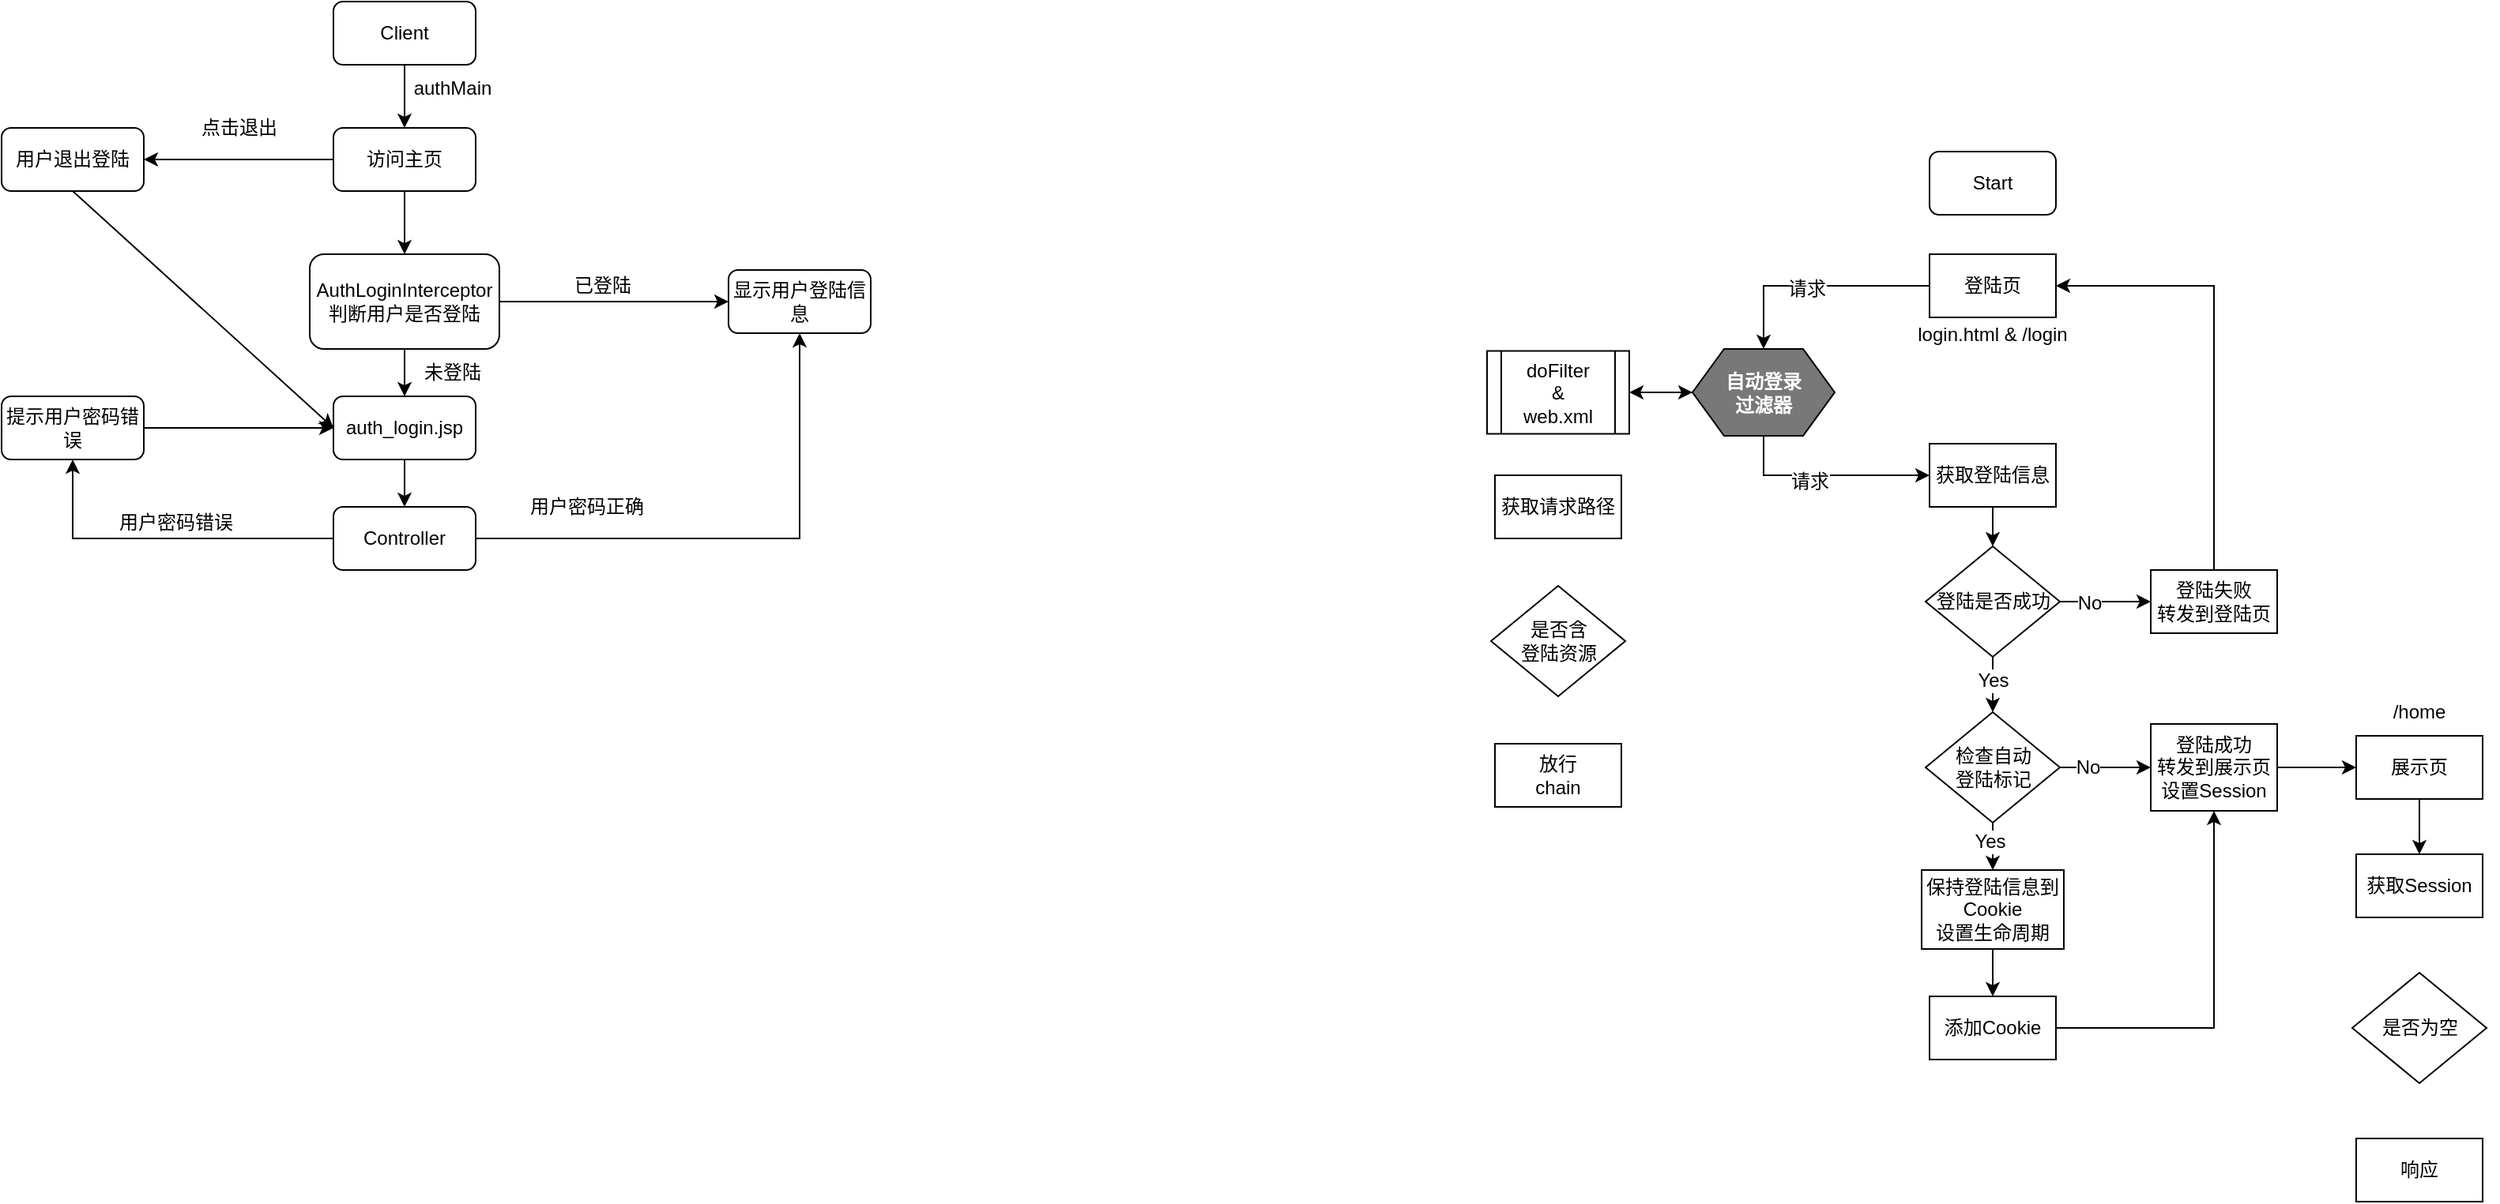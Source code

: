 <mxfile version="21.1.8" type="github">
  <diagram id="HWQkRQDPZLScs4eT8ZIz" name="第 1 页">
    <mxGraphModel dx="1194" dy="537" grid="1" gridSize="10" guides="1" tooltips="1" connect="1" arrows="1" fold="1" page="1" pageScale="1" pageWidth="827" pageHeight="1169" math="0" shadow="0">
      <root>
        <mxCell id="0" />
        <mxCell id="1" parent="0" />
        <mxCell id="-SfgJxCNq3ycuIGkJws--3" style="edgeStyle=orthogonalEdgeStyle;rounded=0;orthogonalLoop=1;jettySize=auto;html=1;exitX=0.5;exitY=1;exitDx=0;exitDy=0;entryX=0.5;entryY=0;entryDx=0;entryDy=0;" parent="1" source="-SfgJxCNq3ycuIGkJws--1" target="-SfgJxCNq3ycuIGkJws--2" edge="1">
          <mxGeometry relative="1" as="geometry" />
        </mxCell>
        <mxCell id="-SfgJxCNq3ycuIGkJws--1" value="Client" style="rounded=1;whiteSpace=wrap;html=1;" parent="1" vertex="1">
          <mxGeometry x="350" y="40" width="90" height="40" as="geometry" />
        </mxCell>
        <mxCell id="-SfgJxCNq3ycuIGkJws--7" value="" style="edgeStyle=orthogonalEdgeStyle;rounded=0;orthogonalLoop=1;jettySize=auto;html=1;" parent="1" source="-SfgJxCNq3ycuIGkJws--2" target="-SfgJxCNq3ycuIGkJws--6" edge="1">
          <mxGeometry relative="1" as="geometry" />
        </mxCell>
        <mxCell id="-SfgJxCNq3ycuIGkJws--24" style="edgeStyle=orthogonalEdgeStyle;rounded=0;orthogonalLoop=1;jettySize=auto;html=1;exitX=0;exitY=0.5;exitDx=0;exitDy=0;" parent="1" source="-SfgJxCNq3ycuIGkJws--2" target="-SfgJxCNq3ycuIGkJws--23" edge="1">
          <mxGeometry relative="1" as="geometry" />
        </mxCell>
        <mxCell id="-SfgJxCNq3ycuIGkJws--2" value="访问主页" style="rounded=1;whiteSpace=wrap;html=1;" parent="1" vertex="1">
          <mxGeometry x="350" y="120" width="90" height="40" as="geometry" />
        </mxCell>
        <mxCell id="-SfgJxCNq3ycuIGkJws--4" value="authMain" style="text;html=1;align=center;verticalAlign=middle;resizable=0;points=[];autosize=1;strokeColor=none;fillColor=none;" parent="1" vertex="1">
          <mxGeometry x="390" y="80" width="70" height="30" as="geometry" />
        </mxCell>
        <mxCell id="-SfgJxCNq3ycuIGkJws--9" style="edgeStyle=orthogonalEdgeStyle;rounded=0;orthogonalLoop=1;jettySize=auto;html=1;exitX=0.5;exitY=1;exitDx=0;exitDy=0;" parent="1" source="-SfgJxCNq3ycuIGkJws--6" target="-SfgJxCNq3ycuIGkJws--8" edge="1">
          <mxGeometry relative="1" as="geometry" />
        </mxCell>
        <mxCell id="-SfgJxCNq3ycuIGkJws--11" style="edgeStyle=orthogonalEdgeStyle;rounded=0;orthogonalLoop=1;jettySize=auto;html=1;exitX=1;exitY=0.5;exitDx=0;exitDy=0;entryX=0;entryY=0.5;entryDx=0;entryDy=0;" parent="1" source="-SfgJxCNq3ycuIGkJws--6" target="-SfgJxCNq3ycuIGkJws--10" edge="1">
          <mxGeometry relative="1" as="geometry" />
        </mxCell>
        <mxCell id="-SfgJxCNq3ycuIGkJws--6" value="AuthLoginInterceptor&lt;br&gt;判断用户是否登陆" style="whiteSpace=wrap;html=1;rounded=1;" parent="1" vertex="1">
          <mxGeometry x="335" y="200" width="120" height="60" as="geometry" />
        </mxCell>
        <mxCell id="-SfgJxCNq3ycuIGkJws--18" style="edgeStyle=orthogonalEdgeStyle;rounded=0;orthogonalLoop=1;jettySize=auto;html=1;exitX=0.5;exitY=1;exitDx=0;exitDy=0;entryX=0.5;entryY=0;entryDx=0;entryDy=0;" parent="1" source="-SfgJxCNq3ycuIGkJws--8" target="-SfgJxCNq3ycuIGkJws--14" edge="1">
          <mxGeometry relative="1" as="geometry" />
        </mxCell>
        <mxCell id="-SfgJxCNq3ycuIGkJws--8" value="auth_login.jsp" style="rounded=1;whiteSpace=wrap;html=1;" parent="1" vertex="1">
          <mxGeometry x="350" y="290" width="90" height="40" as="geometry" />
        </mxCell>
        <mxCell id="-SfgJxCNq3ycuIGkJws--10" value="显示用户登陆信息" style="rounded=1;whiteSpace=wrap;html=1;" parent="1" vertex="1">
          <mxGeometry x="600" y="210" width="90" height="40" as="geometry" />
        </mxCell>
        <mxCell id="-SfgJxCNq3ycuIGkJws--12" value="已登陆" style="text;html=1;align=center;verticalAlign=middle;resizable=0;points=[];autosize=1;strokeColor=none;fillColor=none;" parent="1" vertex="1">
          <mxGeometry x="490" y="205" width="60" height="30" as="geometry" />
        </mxCell>
        <mxCell id="-SfgJxCNq3ycuIGkJws--13" value="未登陆" style="text;html=1;align=center;verticalAlign=middle;resizable=0;points=[];autosize=1;strokeColor=none;fillColor=none;" parent="1" vertex="1">
          <mxGeometry x="395" y="260" width="60" height="30" as="geometry" />
        </mxCell>
        <mxCell id="-SfgJxCNq3ycuIGkJws--15" style="edgeStyle=orthogonalEdgeStyle;rounded=0;orthogonalLoop=1;jettySize=auto;html=1;exitX=1;exitY=0.5;exitDx=0;exitDy=0;entryX=0.5;entryY=1;entryDx=0;entryDy=0;" parent="1" source="-SfgJxCNq3ycuIGkJws--14" target="-SfgJxCNq3ycuIGkJws--10" edge="1">
          <mxGeometry relative="1" as="geometry" />
        </mxCell>
        <mxCell id="-SfgJxCNq3ycuIGkJws--21" style="edgeStyle=orthogonalEdgeStyle;rounded=0;orthogonalLoop=1;jettySize=auto;html=1;exitX=0;exitY=0.5;exitDx=0;exitDy=0;entryX=0.5;entryY=1;entryDx=0;entryDy=0;" parent="1" source="-SfgJxCNq3ycuIGkJws--14" target="-SfgJxCNq3ycuIGkJws--19" edge="1">
          <mxGeometry relative="1" as="geometry" />
        </mxCell>
        <mxCell id="-SfgJxCNq3ycuIGkJws--14" value="Controller" style="rounded=1;whiteSpace=wrap;html=1;" parent="1" vertex="1">
          <mxGeometry x="350" y="360" width="90" height="40" as="geometry" />
        </mxCell>
        <mxCell id="-SfgJxCNq3ycuIGkJws--17" value="用户密码正确" style="text;html=1;align=center;verticalAlign=middle;resizable=0;points=[];autosize=1;strokeColor=none;fillColor=none;" parent="1" vertex="1">
          <mxGeometry x="460" y="345" width="100" height="30" as="geometry" />
        </mxCell>
        <mxCell id="-SfgJxCNq3ycuIGkJws--20" style="edgeStyle=orthogonalEdgeStyle;rounded=0;orthogonalLoop=1;jettySize=auto;html=1;exitX=1;exitY=0.5;exitDx=0;exitDy=0;" parent="1" source="-SfgJxCNq3ycuIGkJws--19" target="-SfgJxCNq3ycuIGkJws--8" edge="1">
          <mxGeometry relative="1" as="geometry" />
        </mxCell>
        <mxCell id="-SfgJxCNq3ycuIGkJws--19" value="提示用户密码错误" style="rounded=1;whiteSpace=wrap;html=1;" parent="1" vertex="1">
          <mxGeometry x="140" y="290" width="90" height="40" as="geometry" />
        </mxCell>
        <mxCell id="-SfgJxCNq3ycuIGkJws--22" value="用户密码错误" style="text;html=1;align=center;verticalAlign=middle;resizable=0;points=[];autosize=1;strokeColor=none;fillColor=none;" parent="1" vertex="1">
          <mxGeometry x="200" y="355" width="100" height="30" as="geometry" />
        </mxCell>
        <mxCell id="-SfgJxCNq3ycuIGkJws--27" style="rounded=0;orthogonalLoop=1;jettySize=auto;html=1;exitX=0.5;exitY=1;exitDx=0;exitDy=0;entryX=0;entryY=0.5;entryDx=0;entryDy=0;" parent="1" source="-SfgJxCNq3ycuIGkJws--23" target="-SfgJxCNq3ycuIGkJws--8" edge="1">
          <mxGeometry relative="1" as="geometry" />
        </mxCell>
        <mxCell id="-SfgJxCNq3ycuIGkJws--23" value="用户退出登陆" style="rounded=1;whiteSpace=wrap;html=1;" parent="1" vertex="1">
          <mxGeometry x="140" y="120" width="90" height="40" as="geometry" />
        </mxCell>
        <mxCell id="-SfgJxCNq3ycuIGkJws--25" value="点击退出" style="text;html=1;align=center;verticalAlign=middle;resizable=0;points=[];autosize=1;strokeColor=none;fillColor=none;" parent="1" vertex="1">
          <mxGeometry x="255" y="105" width="70" height="30" as="geometry" />
        </mxCell>
        <mxCell id="yj4NW-HGVDamJ-zAx53C-2" value="Start" style="rounded=1;whiteSpace=wrap;html=1;strokeColor=default;fontFamily=Helvetica;fontSize=12;fontColor=default;startSize=30;fillColor=default;" vertex="1" parent="1">
          <mxGeometry x="1360" y="135" width="80" height="40" as="geometry" />
        </mxCell>
        <mxCell id="yj4NW-HGVDamJ-zAx53C-7" style="edgeStyle=orthogonalEdgeStyle;rounded=0;orthogonalLoop=1;jettySize=auto;html=1;exitX=0;exitY=0.5;exitDx=0;exitDy=0;entryX=0.5;entryY=0;entryDx=0;entryDy=0;fontFamily=Helvetica;fontSize=12;fontColor=default;startSize=30;" edge="1" parent="1" source="yj4NW-HGVDamJ-zAx53C-4" target="yj4NW-HGVDamJ-zAx53C-6">
          <mxGeometry relative="1" as="geometry" />
        </mxCell>
        <mxCell id="yj4NW-HGVDamJ-zAx53C-8" value="请求" style="edgeLabel;html=1;align=center;verticalAlign=middle;resizable=0;points=[];fontSize=12;fontFamily=Helvetica;fontColor=default;" vertex="1" connectable="0" parent="yj4NW-HGVDamJ-zAx53C-7">
          <mxGeometry x="0.076" y="2" relative="1" as="geometry">
            <mxPoint as="offset" />
          </mxGeometry>
        </mxCell>
        <mxCell id="yj4NW-HGVDamJ-zAx53C-4" value="登陆页" style="rounded=0;whiteSpace=wrap;html=1;strokeColor=default;fontFamily=Helvetica;fontSize=12;fontColor=default;startSize=30;fillColor=default;" vertex="1" parent="1">
          <mxGeometry x="1360" y="200" width="80" height="40" as="geometry" />
        </mxCell>
        <mxCell id="yj4NW-HGVDamJ-zAx53C-5" value="login.html &amp;amp; /login" style="text;html=1;strokeColor=none;fillColor=none;align=center;verticalAlign=middle;whiteSpace=wrap;rounded=0;fontSize=12;fontFamily=Helvetica;fontColor=default;" vertex="1" parent="1">
          <mxGeometry x="1350" y="241.25" width="100" height="20" as="geometry" />
        </mxCell>
        <mxCell id="yj4NW-HGVDamJ-zAx53C-10" style="edgeStyle=orthogonalEdgeStyle;rounded=0;orthogonalLoop=1;jettySize=auto;html=1;exitX=0.5;exitY=1;exitDx=0;exitDy=0;entryX=0;entryY=0.5;entryDx=0;entryDy=0;fontFamily=Helvetica;fontSize=12;fontColor=default;startSize=30;" edge="1" parent="1" source="yj4NW-HGVDamJ-zAx53C-6" target="yj4NW-HGVDamJ-zAx53C-9">
          <mxGeometry relative="1" as="geometry" />
        </mxCell>
        <mxCell id="yj4NW-HGVDamJ-zAx53C-11" value="请求" style="edgeLabel;html=1;align=center;verticalAlign=middle;resizable=0;points=[];fontSize=12;fontFamily=Helvetica;fontColor=default;" vertex="1" connectable="0" parent="yj4NW-HGVDamJ-zAx53C-10">
          <mxGeometry x="-0.169" y="-4" relative="1" as="geometry">
            <mxPoint as="offset" />
          </mxGeometry>
        </mxCell>
        <mxCell id="yj4NW-HGVDamJ-zAx53C-14" style="edgeStyle=orthogonalEdgeStyle;rounded=0;orthogonalLoop=1;jettySize=auto;html=1;exitX=0;exitY=0.5;exitDx=0;exitDy=0;entryX=1;entryY=0.5;entryDx=0;entryDy=0;fontFamily=Helvetica;fontSize=12;fontColor=default;startSize=30;" edge="1" parent="1" source="yj4NW-HGVDamJ-zAx53C-6" target="yj4NW-HGVDamJ-zAx53C-12">
          <mxGeometry relative="1" as="geometry" />
        </mxCell>
        <mxCell id="yj4NW-HGVDamJ-zAx53C-6" value="&lt;b&gt;&lt;font color=&quot;#ffffff&quot;&gt;自动登录&lt;br&gt;过滤器&lt;/font&gt;&lt;/b&gt;" style="shape=hexagon;perimeter=hexagonPerimeter2;whiteSpace=wrap;html=1;fixedSize=1;strokeColor=default;fontFamily=Helvetica;fontSize=12;fontColor=default;startSize=30;fillColor=#787878;" vertex="1" parent="1">
          <mxGeometry x="1210" y="260" width="90" height="55" as="geometry" />
        </mxCell>
        <mxCell id="yj4NW-HGVDamJ-zAx53C-22" style="edgeStyle=orthogonalEdgeStyle;rounded=0;orthogonalLoop=1;jettySize=auto;html=1;exitX=0.5;exitY=1;exitDx=0;exitDy=0;entryX=0.5;entryY=0;entryDx=0;entryDy=0;fontFamily=Helvetica;fontSize=12;fontColor=default;startSize=30;" edge="1" parent="1" source="yj4NW-HGVDamJ-zAx53C-9" target="yj4NW-HGVDamJ-zAx53C-18">
          <mxGeometry relative="1" as="geometry" />
        </mxCell>
        <mxCell id="yj4NW-HGVDamJ-zAx53C-9" value="获取登陆信息" style="rounded=0;whiteSpace=wrap;html=1;strokeColor=default;fontFamily=Helvetica;fontSize=12;fontColor=default;startSize=30;fillColor=default;" vertex="1" parent="1">
          <mxGeometry x="1360" y="320" width="80" height="40" as="geometry" />
        </mxCell>
        <mxCell id="yj4NW-HGVDamJ-zAx53C-13" style="edgeStyle=orthogonalEdgeStyle;rounded=0;orthogonalLoop=1;jettySize=auto;html=1;exitX=1;exitY=0.5;exitDx=0;exitDy=0;fontFamily=Helvetica;fontSize=12;fontColor=default;startSize=30;" edge="1" parent="1" source="yj4NW-HGVDamJ-zAx53C-12" target="yj4NW-HGVDamJ-zAx53C-6">
          <mxGeometry relative="1" as="geometry" />
        </mxCell>
        <mxCell id="yj4NW-HGVDamJ-zAx53C-12" value="doFilter&lt;br&gt;&amp;amp;&lt;br&gt;web.xml" style="shape=process;whiteSpace=wrap;html=1;backgroundOutline=1;strokeColor=default;fontFamily=Helvetica;fontSize=12;fontColor=default;startSize=30;fillColor=default;" vertex="1" parent="1">
          <mxGeometry x="1080" y="261.25" width="90" height="52.5" as="geometry" />
        </mxCell>
        <mxCell id="yj4NW-HGVDamJ-zAx53C-15" value="获取请求路径" style="rounded=0;whiteSpace=wrap;html=1;strokeColor=default;fontFamily=Helvetica;fontSize=12;fontColor=default;startSize=30;fillColor=default;" vertex="1" parent="1">
          <mxGeometry x="1085" y="340" width="80" height="40" as="geometry" />
        </mxCell>
        <mxCell id="yj4NW-HGVDamJ-zAx53C-16" value="是否含&lt;br&gt;登陆资源" style="rhombus;whiteSpace=wrap;html=1;strokeColor=default;fontFamily=Helvetica;fontSize=12;fontColor=default;startSize=30;fillColor=default;" vertex="1" parent="1">
          <mxGeometry x="1082.5" y="410" width="85" height="70" as="geometry" />
        </mxCell>
        <mxCell id="yj4NW-HGVDamJ-zAx53C-17" value="放行&lt;br&gt;chain" style="rounded=0;whiteSpace=wrap;html=1;strokeColor=default;fontFamily=Helvetica;fontSize=12;fontColor=default;startSize=30;fillColor=default;" vertex="1" parent="1">
          <mxGeometry x="1085" y="510" width="80" height="40" as="geometry" />
        </mxCell>
        <mxCell id="yj4NW-HGVDamJ-zAx53C-24" style="edgeStyle=orthogonalEdgeStyle;rounded=0;orthogonalLoop=1;jettySize=auto;html=1;exitX=1;exitY=0.5;exitDx=0;exitDy=0;fontFamily=Helvetica;fontSize=12;fontColor=default;startSize=30;" edge="1" parent="1" source="yj4NW-HGVDamJ-zAx53C-18" target="yj4NW-HGVDamJ-zAx53C-23">
          <mxGeometry relative="1" as="geometry" />
        </mxCell>
        <mxCell id="yj4NW-HGVDamJ-zAx53C-25" value="No" style="edgeLabel;html=1;align=center;verticalAlign=middle;resizable=0;points=[];fontSize=12;fontFamily=Helvetica;fontColor=default;" vertex="1" connectable="0" parent="yj4NW-HGVDamJ-zAx53C-24">
          <mxGeometry x="-0.365" relative="1" as="geometry">
            <mxPoint y="1" as="offset" />
          </mxGeometry>
        </mxCell>
        <mxCell id="yj4NW-HGVDamJ-zAx53C-27" style="edgeStyle=orthogonalEdgeStyle;rounded=0;orthogonalLoop=1;jettySize=auto;html=1;exitX=0.5;exitY=1;exitDx=0;exitDy=0;fontFamily=Helvetica;fontSize=12;fontColor=default;startSize=30;" edge="1" parent="1" source="yj4NW-HGVDamJ-zAx53C-18" target="yj4NW-HGVDamJ-zAx53C-19">
          <mxGeometry relative="1" as="geometry" />
        </mxCell>
        <mxCell id="yj4NW-HGVDamJ-zAx53C-28" value="Yes" style="edgeLabel;html=1;align=center;verticalAlign=middle;resizable=0;points=[];fontSize=12;fontFamily=Helvetica;fontColor=default;" vertex="1" connectable="0" parent="yj4NW-HGVDamJ-zAx53C-27">
          <mxGeometry x="0.364" y="1" relative="1" as="geometry">
            <mxPoint x="-1" y="-6" as="offset" />
          </mxGeometry>
        </mxCell>
        <mxCell id="yj4NW-HGVDamJ-zAx53C-18" value="登陆是否成功" style="rhombus;whiteSpace=wrap;html=1;strokeColor=default;fontFamily=Helvetica;fontSize=12;fontColor=default;startSize=30;fillColor=default;" vertex="1" parent="1">
          <mxGeometry x="1357.5" y="385" width="85" height="70" as="geometry" />
        </mxCell>
        <mxCell id="yj4NW-HGVDamJ-zAx53C-30" style="edgeStyle=orthogonalEdgeStyle;rounded=0;orthogonalLoop=1;jettySize=auto;html=1;exitX=1;exitY=0.5;exitDx=0;exitDy=0;entryX=0;entryY=0.5;entryDx=0;entryDy=0;fontFamily=Helvetica;fontSize=12;fontColor=default;startSize=30;" edge="1" parent="1" source="yj4NW-HGVDamJ-zAx53C-19" target="yj4NW-HGVDamJ-zAx53C-29">
          <mxGeometry relative="1" as="geometry" />
        </mxCell>
        <mxCell id="yj4NW-HGVDamJ-zAx53C-31" value="No" style="edgeLabel;html=1;align=center;verticalAlign=middle;resizable=0;points=[];fontSize=12;fontFamily=Helvetica;fontColor=default;" vertex="1" connectable="0" parent="yj4NW-HGVDamJ-zAx53C-30">
          <mxGeometry x="-0.391" y="-1" relative="1" as="geometry">
            <mxPoint y="-1" as="offset" />
          </mxGeometry>
        </mxCell>
        <mxCell id="yj4NW-HGVDamJ-zAx53C-35" style="edgeStyle=orthogonalEdgeStyle;rounded=0;orthogonalLoop=1;jettySize=auto;html=1;exitX=0.5;exitY=1;exitDx=0;exitDy=0;fontFamily=Helvetica;fontSize=12;fontColor=default;startSize=30;" edge="1" parent="1" source="yj4NW-HGVDamJ-zAx53C-19" target="yj4NW-HGVDamJ-zAx53C-20">
          <mxGeometry relative="1" as="geometry" />
        </mxCell>
        <mxCell id="yj4NW-HGVDamJ-zAx53C-36" value="Yes" style="edgeLabel;html=1;align=center;verticalAlign=middle;resizable=0;points=[];fontSize=12;fontFamily=Helvetica;fontColor=default;" vertex="1" connectable="0" parent="yj4NW-HGVDamJ-zAx53C-35">
          <mxGeometry x="-0.54" y="-2" relative="1" as="geometry">
            <mxPoint as="offset" />
          </mxGeometry>
        </mxCell>
        <mxCell id="yj4NW-HGVDamJ-zAx53C-19" value="检查自动&lt;br&gt;登陆标记" style="rhombus;whiteSpace=wrap;html=1;strokeColor=default;fontFamily=Helvetica;fontSize=12;fontColor=default;startSize=30;fillColor=default;" vertex="1" parent="1">
          <mxGeometry x="1357.5" y="490" width="85" height="70" as="geometry" />
        </mxCell>
        <mxCell id="yj4NW-HGVDamJ-zAx53C-37" style="edgeStyle=orthogonalEdgeStyle;rounded=0;orthogonalLoop=1;jettySize=auto;html=1;exitX=0.5;exitY=1;exitDx=0;exitDy=0;entryX=0.5;entryY=0;entryDx=0;entryDy=0;fontFamily=Helvetica;fontSize=12;fontColor=default;startSize=30;" edge="1" parent="1" source="yj4NW-HGVDamJ-zAx53C-20" target="yj4NW-HGVDamJ-zAx53C-21">
          <mxGeometry relative="1" as="geometry" />
        </mxCell>
        <mxCell id="yj4NW-HGVDamJ-zAx53C-20" value="保持登陆信息到Cookie&lt;br&gt;设置生命周期" style="rounded=0;whiteSpace=wrap;html=1;strokeColor=default;fontFamily=Helvetica;fontSize=12;fontColor=default;startSize=30;fillColor=default;" vertex="1" parent="1">
          <mxGeometry x="1355" y="590" width="90" height="50" as="geometry" />
        </mxCell>
        <mxCell id="yj4NW-HGVDamJ-zAx53C-38" style="edgeStyle=orthogonalEdgeStyle;rounded=0;orthogonalLoop=1;jettySize=auto;html=1;exitX=1;exitY=0.5;exitDx=0;exitDy=0;entryX=0.5;entryY=1;entryDx=0;entryDy=0;fontFamily=Helvetica;fontSize=12;fontColor=default;startSize=30;" edge="1" parent="1" source="yj4NW-HGVDamJ-zAx53C-21" target="yj4NW-HGVDamJ-zAx53C-29">
          <mxGeometry relative="1" as="geometry" />
        </mxCell>
        <mxCell id="yj4NW-HGVDamJ-zAx53C-21" value="添加Cookie" style="rounded=0;whiteSpace=wrap;html=1;strokeColor=default;fontFamily=Helvetica;fontSize=12;fontColor=default;startSize=30;fillColor=default;" vertex="1" parent="1">
          <mxGeometry x="1360" y="670" width="80" height="40" as="geometry" />
        </mxCell>
        <mxCell id="yj4NW-HGVDamJ-zAx53C-26" style="edgeStyle=orthogonalEdgeStyle;rounded=0;orthogonalLoop=1;jettySize=auto;html=1;exitX=0.5;exitY=0;exitDx=0;exitDy=0;entryX=1;entryY=0.5;entryDx=0;entryDy=0;fontFamily=Helvetica;fontSize=12;fontColor=default;startSize=30;" edge="1" parent="1" source="yj4NW-HGVDamJ-zAx53C-23" target="yj4NW-HGVDamJ-zAx53C-4">
          <mxGeometry relative="1" as="geometry" />
        </mxCell>
        <mxCell id="yj4NW-HGVDamJ-zAx53C-23" value="登陆失败&lt;br&gt;转发到登陆页" style="rounded=0;whiteSpace=wrap;html=1;strokeColor=default;fontFamily=Helvetica;fontSize=12;fontColor=default;startSize=30;fillColor=default;" vertex="1" parent="1">
          <mxGeometry x="1500" y="400" width="80" height="40" as="geometry" />
        </mxCell>
        <mxCell id="yj4NW-HGVDamJ-zAx53C-33" style="edgeStyle=orthogonalEdgeStyle;rounded=0;orthogonalLoop=1;jettySize=auto;html=1;exitX=1;exitY=0.5;exitDx=0;exitDy=0;entryX=0;entryY=0.5;entryDx=0;entryDy=0;fontFamily=Helvetica;fontSize=12;fontColor=default;startSize=30;" edge="1" parent="1" source="yj4NW-HGVDamJ-zAx53C-29" target="yj4NW-HGVDamJ-zAx53C-32">
          <mxGeometry relative="1" as="geometry" />
        </mxCell>
        <mxCell id="yj4NW-HGVDamJ-zAx53C-29" value="登陆成功&lt;br&gt;转发到展示页&lt;br&gt;设置Session" style="rounded=0;whiteSpace=wrap;html=1;strokeColor=default;fontFamily=Helvetica;fontSize=12;fontColor=default;startSize=30;fillColor=default;" vertex="1" parent="1">
          <mxGeometry x="1500" y="497.5" width="80" height="55" as="geometry" />
        </mxCell>
        <mxCell id="yj4NW-HGVDamJ-zAx53C-40" style="edgeStyle=orthogonalEdgeStyle;rounded=0;orthogonalLoop=1;jettySize=auto;html=1;exitX=0.5;exitY=1;exitDx=0;exitDy=0;entryX=0.5;entryY=0;entryDx=0;entryDy=0;fontFamily=Helvetica;fontSize=12;fontColor=default;startSize=30;" edge="1" parent="1" source="yj4NW-HGVDamJ-zAx53C-32" target="yj4NW-HGVDamJ-zAx53C-39">
          <mxGeometry relative="1" as="geometry" />
        </mxCell>
        <mxCell id="yj4NW-HGVDamJ-zAx53C-32" value="展示页" style="rounded=0;whiteSpace=wrap;html=1;strokeColor=default;fontFamily=Helvetica;fontSize=12;fontColor=default;startSize=30;fillColor=default;" vertex="1" parent="1">
          <mxGeometry x="1630" y="505" width="80" height="40" as="geometry" />
        </mxCell>
        <mxCell id="yj4NW-HGVDamJ-zAx53C-34" value="/home" style="text;html=1;strokeColor=none;fillColor=none;align=center;verticalAlign=middle;whiteSpace=wrap;rounded=0;fontSize=12;fontFamily=Helvetica;fontColor=default;" vertex="1" parent="1">
          <mxGeometry x="1620" y="480" width="100" height="20" as="geometry" />
        </mxCell>
        <mxCell id="yj4NW-HGVDamJ-zAx53C-39" value="获取Session" style="rounded=0;whiteSpace=wrap;html=1;strokeColor=default;fontFamily=Helvetica;fontSize=12;fontColor=default;startSize=30;fillColor=default;" vertex="1" parent="1">
          <mxGeometry x="1630" y="580" width="80" height="40" as="geometry" />
        </mxCell>
        <mxCell id="yj4NW-HGVDamJ-zAx53C-41" value="是否为空" style="rhombus;whiteSpace=wrap;html=1;strokeColor=default;fontFamily=Helvetica;fontSize=12;fontColor=default;startSize=30;fillColor=default;" vertex="1" parent="1">
          <mxGeometry x="1627.5" y="655" width="85" height="70" as="geometry" />
        </mxCell>
        <mxCell id="yj4NW-HGVDamJ-zAx53C-42" value="响应" style="rounded=0;whiteSpace=wrap;html=1;strokeColor=default;fontFamily=Helvetica;fontSize=12;fontColor=default;startSize=30;fillColor=default;" vertex="1" parent="1">
          <mxGeometry x="1630" y="760" width="80" height="40" as="geometry" />
        </mxCell>
      </root>
    </mxGraphModel>
  </diagram>
</mxfile>
